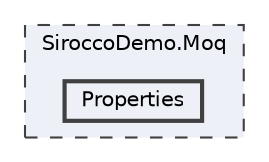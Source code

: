 digraph "SiroccoDemo.Moq/Properties"
{
 // LATEX_PDF_SIZE
  bgcolor="transparent";
  edge [fontname=Helvetica,fontsize=10,labelfontname=Helvetica,labelfontsize=10];
  node [fontname=Helvetica,fontsize=10,shape=box,height=0.2,width=0.4];
  compound=true
  subgraph clusterdir_ea741fa6faad7669e9d4958e55293c70 {
    graph [ bgcolor="#edf0f7", pencolor="grey25", label="SiroccoDemo.Moq", fontname=Helvetica,fontsize=10 style="filled,dashed", URL="dir_ea741fa6faad7669e9d4958e55293c70.html",tooltip=""]
  dir_6dbad5d5ed6c07e7e61ece9b7ea11559 [label="Properties", fillcolor="#edf0f7", color="grey25", style="filled,bold", URL="dir_6dbad5d5ed6c07e7e61ece9b7ea11559.html",tooltip=""];
  }
}
